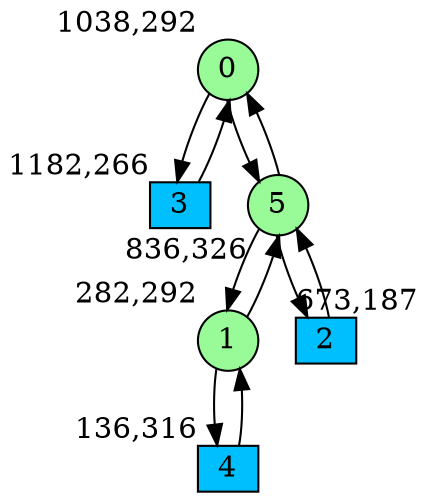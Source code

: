 digraph G {
graph [bgcolor=white]
node [shape=circle, style = filled, fillcolor=white,fixedsize=true, width=0.4, height=0.3 ]
0[xlabel="1038,292", pos = "14.0938,0.53125!", fillcolor=palegreen ];
1[xlabel="282,292", pos = "2.28125,0.53125!", fillcolor=palegreen ];
2[xlabel="673,187", pos = "8.39063,2.17188!", fillcolor=deepskyblue, shape=box ];
3[xlabel="1182,266", pos = "16.3438,0.9375!", fillcolor=deepskyblue, shape=box ];
4[xlabel="136,316", pos = "0,0.15625!", fillcolor=deepskyblue, shape=box ];
5[xlabel="836,326", pos = "10.9375,0!", fillcolor=palegreen ];
0->5 ;
0->3 ;
1->5 ;
1->4 ;
2->5 ;
3->0 ;
4->1 ;
5->0 ;
5->1 ;
5->2 ;
}
